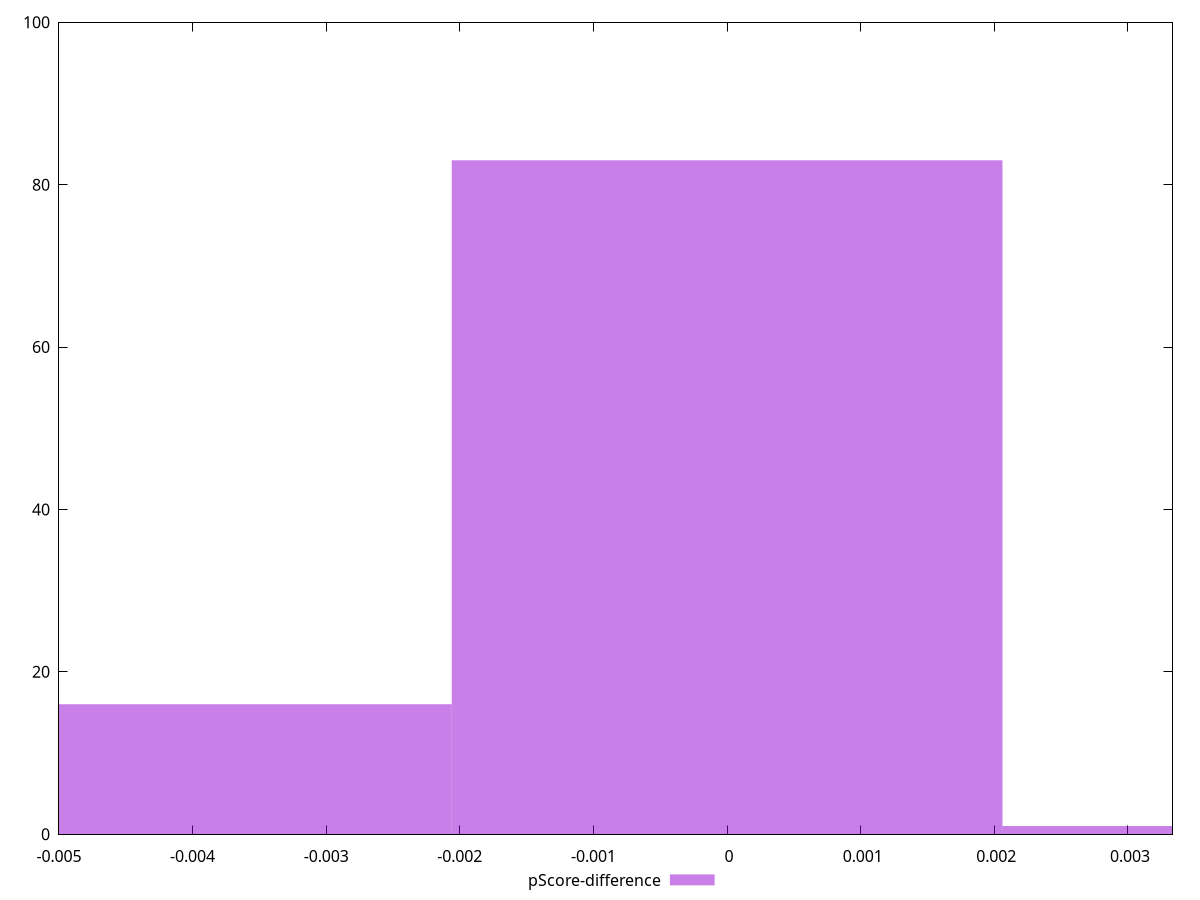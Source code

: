 reset

$pScoreDifference <<EOF
-0.004121729433928155 16
0 83
0.004121729433928155 1
EOF

set key outside below
set boxwidth 0.004121729433928155
set xrange [-0.0050000000000000044:0.0033333333333332993]
set yrange [0:100]
set trange [0:100]
set style fill transparent solid 0.5 noborder
set terminal svg size 640, 490 enhanced background rgb 'white'
set output "reports/report_00030_2021-02-24T20-42-31.540Z/unminified-javascript/samples/music/pScore-difference/histogram.svg"

plot $pScoreDifference title "pScore-difference" with boxes

reset
